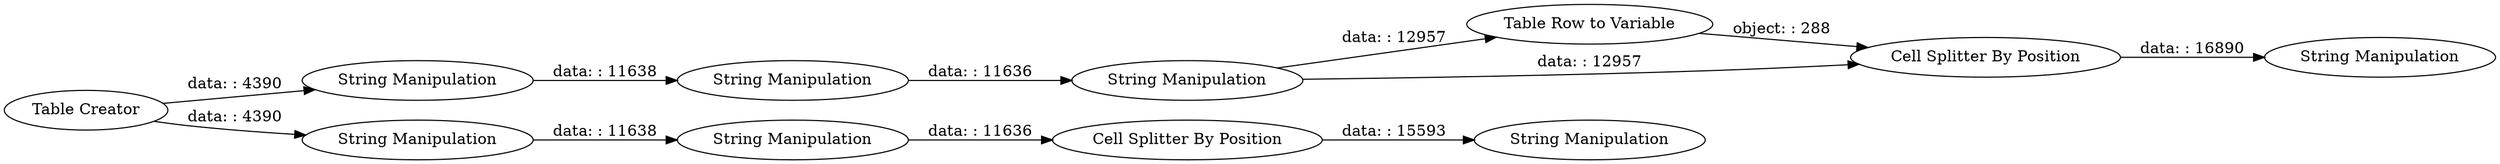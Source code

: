 digraph {
	"-4380842413767468220_12" [label="String Manipulation"]
	"-4380842413767468220_8" [label="String Manipulation"]
	"-4380842413767468220_10" [label="Table Row to Variable"]
	"-4380842413767468220_1" [label="Table Creator"]
	"-4380842413767468220_9" [label="String Manipulation"]
	"-4380842413767468220_6" [label="String Manipulation"]
	"-4380842413767468220_11" [label="Cell Splitter By Position"]
	"-4380842413767468220_3" [label="String Manipulation"]
	"-4380842413767468220_7" [label="String Manipulation"]
	"-4380842413767468220_2" [label="String Manipulation"]
	"-4380842413767468220_5" [label="Cell Splitter By Position"]
	"-4380842413767468220_11" -> "-4380842413767468220_12" [label="data: : 16890"]
	"-4380842413767468220_9" -> "-4380842413767468220_11" [label="data: : 12957"]
	"-4380842413767468220_5" -> "-4380842413767468220_6" [label="data: : 15593"]
	"-4380842413767468220_8" -> "-4380842413767468220_9" [label="data: : 11636"]
	"-4380842413767468220_1" -> "-4380842413767468220_2" [label="data: : 4390"]
	"-4380842413767468220_3" -> "-4380842413767468220_5" [label="data: : 11636"]
	"-4380842413767468220_1" -> "-4380842413767468220_7" [label="data: : 4390"]
	"-4380842413767468220_10" -> "-4380842413767468220_11" [label="object: : 288"]
	"-4380842413767468220_7" -> "-4380842413767468220_8" [label="data: : 11638"]
	"-4380842413767468220_9" -> "-4380842413767468220_10" [label="data: : 12957"]
	"-4380842413767468220_2" -> "-4380842413767468220_3" [label="data: : 11638"]
	rankdir=LR
}
